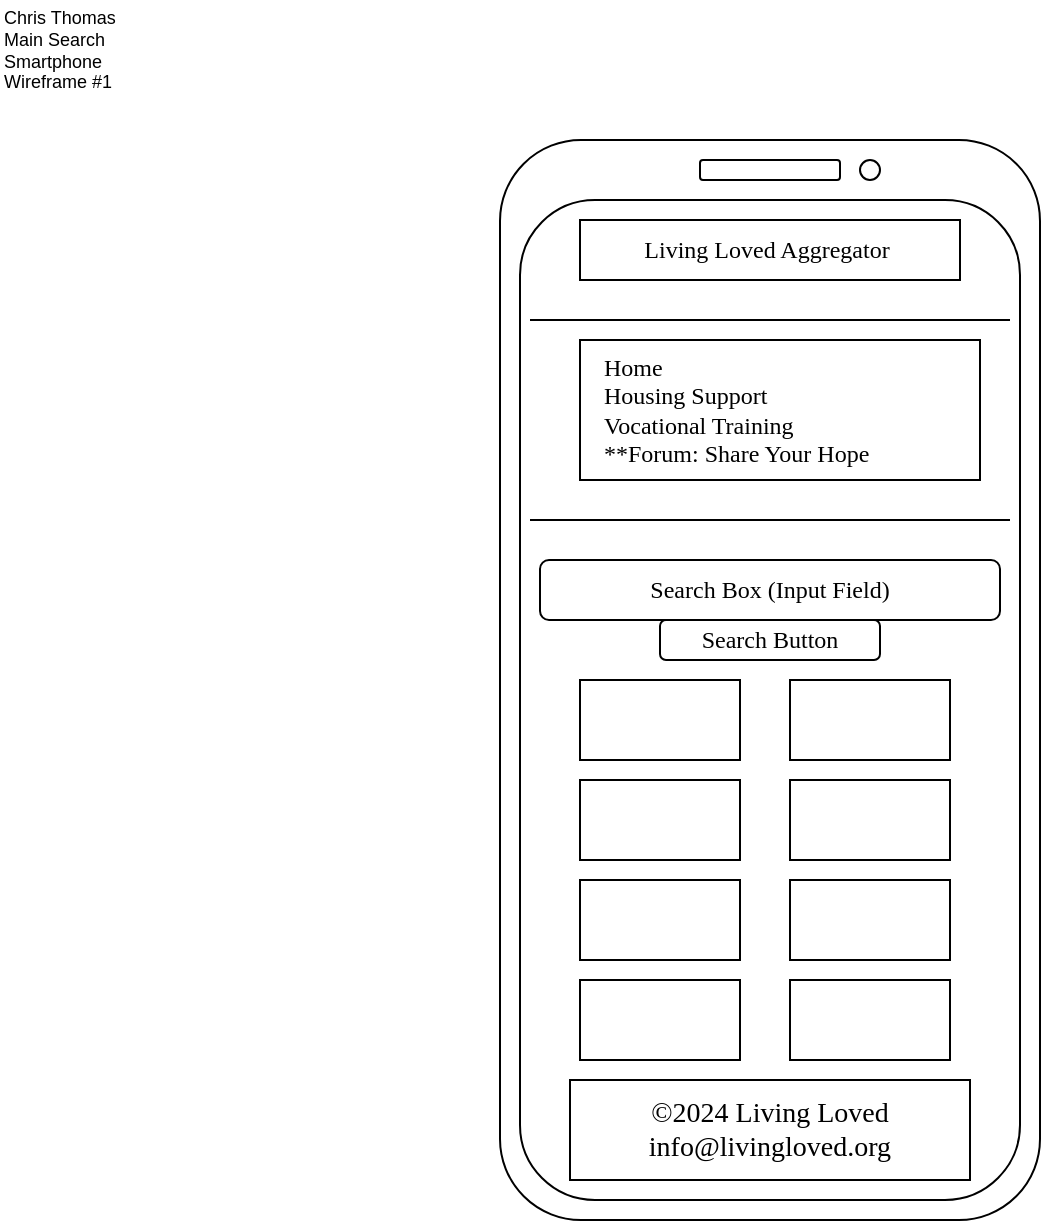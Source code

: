 <mxfile version="28.2.5">
  <diagram name="Page-1" id="7gKtII_-Mh1-Oa0Vlkcx">
    <mxGraphModel dx="2066" dy="1150" grid="1" gridSize="10" guides="1" tooltips="1" connect="1" arrows="1" fold="1" page="1" pageScale="1" pageWidth="850" pageHeight="1100" math="0" shadow="0">
      <root>
        <mxCell id="0" />
        <mxCell id="1" parent="0" />
        <mxCell id="0AO5ceqc-iI6cO3YY5Pr-1" value="" style="rounded=1;whiteSpace=wrap;html=1;" vertex="1" parent="1">
          <mxGeometry x="260" y="120" width="270" height="540" as="geometry" />
        </mxCell>
        <mxCell id="0AO5ceqc-iI6cO3YY5Pr-2" value="" style="ellipse;whiteSpace=wrap;html=1;aspect=fixed;" vertex="1" parent="1">
          <mxGeometry x="440" y="130" width="10" height="10" as="geometry" />
        </mxCell>
        <mxCell id="0AO5ceqc-iI6cO3YY5Pr-3" value="" style="rounded=1;whiteSpace=wrap;html=1;" vertex="1" parent="1">
          <mxGeometry x="270" y="150" width="250" height="500" as="geometry" />
        </mxCell>
        <mxCell id="0AO5ceqc-iI6cO3YY5Pr-4" value="" style="rounded=1;whiteSpace=wrap;html=1;" vertex="1" parent="1">
          <mxGeometry x="360" y="130" width="70" height="10" as="geometry" />
        </mxCell>
        <mxCell id="0AO5ceqc-iI6cO3YY5Pr-5" value="" style="rounded=0;whiteSpace=wrap;html=1;" vertex="1" parent="1">
          <mxGeometry x="300" y="160" width="190" height="30" as="geometry" />
        </mxCell>
        <mxCell id="0AO5ceqc-iI6cO3YY5Pr-6" value="&lt;font face=&quot;Comic Sans MS&quot;&gt;Living Loved Aggregator&amp;nbsp;&lt;/font&gt;" style="text;html=1;align=center;verticalAlign=middle;whiteSpace=wrap;rounded=0;" vertex="1" parent="1">
          <mxGeometry x="315" y="160" width="160" height="30" as="geometry" />
        </mxCell>
        <mxCell id="0AO5ceqc-iI6cO3YY5Pr-7" value="" style="rounded=0;whiteSpace=wrap;html=1;" vertex="1" parent="1">
          <mxGeometry x="300" y="220" width="200" height="70" as="geometry" />
        </mxCell>
        <mxCell id="0AO5ceqc-iI6cO3YY5Pr-8" value="Home&lt;div&gt;&lt;span style=&quot;background-color: transparent; color: light-dark(rgb(0, 0, 0), rgb(255, 255, 255));&quot;&gt;Housing Support&lt;/span&gt;&lt;/div&gt;&lt;div&gt;Vocational Training&lt;/div&gt;&lt;div&gt;**Forum: Share Your Hope&lt;/div&gt;&lt;div&gt;&lt;br&gt;&lt;/div&gt;" style="text;html=1;align=left;verticalAlign=top;whiteSpace=wrap;rounded=0;fontFamily=Comic Sans MS;" vertex="1" parent="1">
          <mxGeometry x="310" y="220" width="180" height="70" as="geometry" />
        </mxCell>
        <mxCell id="0AO5ceqc-iI6cO3YY5Pr-9" value="" style="endArrow=none;html=1;rounded=0;" edge="1" parent="1">
          <mxGeometry width="50" height="50" relative="1" as="geometry">
            <mxPoint x="275" y="210" as="sourcePoint" />
            <mxPoint x="515" y="210" as="targetPoint" />
          </mxGeometry>
        </mxCell>
        <mxCell id="0AO5ceqc-iI6cO3YY5Pr-10" value="" style="endArrow=none;html=1;rounded=0;" edge="1" parent="1">
          <mxGeometry width="50" height="50" relative="1" as="geometry">
            <mxPoint x="275" y="310" as="sourcePoint" />
            <mxPoint x="515" y="310" as="targetPoint" />
          </mxGeometry>
        </mxCell>
        <mxCell id="0AO5ceqc-iI6cO3YY5Pr-11" value="&lt;font face=&quot;Comic Sans MS&quot;&gt;Search Box (Input Field)&lt;/font&gt;" style="rounded=1;whiteSpace=wrap;html=1;" vertex="1" parent="1">
          <mxGeometry x="280" y="330" width="230" height="30" as="geometry" />
        </mxCell>
        <mxCell id="0AO5ceqc-iI6cO3YY5Pr-12" value="&lt;font face=&quot;Comic Sans MS&quot;&gt;Search Button&lt;/font&gt;" style="rounded=1;whiteSpace=wrap;html=1;" vertex="1" parent="1">
          <mxGeometry x="340" y="360" width="110" height="20" as="geometry" />
        </mxCell>
        <mxCell id="0AO5ceqc-iI6cO3YY5Pr-16" value="&lt;font style=&quot;font-size: 14px;&quot; face=&quot;Comic Sans MS&quot;&gt;©2024 Living Loved&lt;/font&gt;&lt;div&gt;&lt;font style=&quot;font-size: 14px;&quot; face=&quot;Comic Sans MS&quot;&gt;info@livingloved.org&lt;/font&gt;&lt;/div&gt;" style="rounded=0;whiteSpace=wrap;html=1;" vertex="1" parent="1">
          <mxGeometry x="295" y="590" width="200" height="50" as="geometry" />
        </mxCell>
        <mxCell id="0AO5ceqc-iI6cO3YY5Pr-17" value="" style="rounded=0;whiteSpace=wrap;html=1;" vertex="1" parent="1">
          <mxGeometry x="300" y="390" width="80" height="40" as="geometry" />
        </mxCell>
        <mxCell id="0AO5ceqc-iI6cO3YY5Pr-18" value="" style="rounded=0;whiteSpace=wrap;html=1;" vertex="1" parent="1">
          <mxGeometry x="405" y="390" width="80" height="40" as="geometry" />
        </mxCell>
        <mxCell id="0AO5ceqc-iI6cO3YY5Pr-19" value="" style="rounded=0;whiteSpace=wrap;html=1;" vertex="1" parent="1">
          <mxGeometry x="300" y="440" width="80" height="40" as="geometry" />
        </mxCell>
        <mxCell id="0AO5ceqc-iI6cO3YY5Pr-20" value="" style="rounded=0;whiteSpace=wrap;html=1;" vertex="1" parent="1">
          <mxGeometry x="405" y="440" width="80" height="40" as="geometry" />
        </mxCell>
        <mxCell id="0AO5ceqc-iI6cO3YY5Pr-21" value="" style="rounded=0;whiteSpace=wrap;html=1;" vertex="1" parent="1">
          <mxGeometry x="300" y="490" width="80" height="40" as="geometry" />
        </mxCell>
        <mxCell id="0AO5ceqc-iI6cO3YY5Pr-22" value="" style="rounded=0;whiteSpace=wrap;html=1;" vertex="1" parent="1">
          <mxGeometry x="405" y="490" width="80" height="40" as="geometry" />
        </mxCell>
        <mxCell id="0AO5ceqc-iI6cO3YY5Pr-23" value="" style="rounded=0;whiteSpace=wrap;html=1;" vertex="1" parent="1">
          <mxGeometry x="300" y="540" width="80" height="40" as="geometry" />
        </mxCell>
        <mxCell id="0AO5ceqc-iI6cO3YY5Pr-24" value="" style="rounded=0;whiteSpace=wrap;html=1;" vertex="1" parent="1">
          <mxGeometry x="405" y="540" width="80" height="40" as="geometry" />
        </mxCell>
        <mxCell id="0AO5ceqc-iI6cO3YY5Pr-25" value="Chris Thomas&lt;div&gt;Main Search&lt;/div&gt;&lt;div&gt;Smartphone&lt;/div&gt;&lt;div&gt;Wireframe #1&lt;/div&gt;" style="text;html=1;align=left;verticalAlign=middle;whiteSpace=wrap;rounded=0;fontSize=9;" vertex="1" parent="1">
          <mxGeometry x="10" y="50" width="90" height="50" as="geometry" />
        </mxCell>
      </root>
    </mxGraphModel>
  </diagram>
</mxfile>
